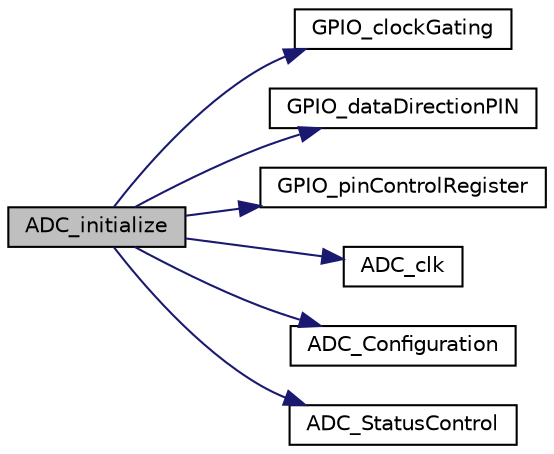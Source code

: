 digraph "ADC_initialize"
{
  edge [fontname="Helvetica",fontsize="10",labelfontname="Helvetica",labelfontsize="10"];
  node [fontname="Helvetica",fontsize="10",shape=record];
  rankdir="LR";
  Node2 [label="ADC_initialize",height=0.2,width=0.4,color="black", fillcolor="grey75", style="filled", fontcolor="black"];
  Node2 -> Node3 [color="midnightblue",fontsize="10",style="solid",fontname="Helvetica"];
  Node3 [label="GPIO_clockGating",height=0.2,width=0.4,color="black", fillcolor="white", style="filled",URL="$_g_p_i_o_8c.html#a621b0dc3536c64501a7a6c560b667355",tooltip="This function enables the GPIO clock by configuring the corresponding bit and register in the System ..."];
  Node2 -> Node4 [color="midnightblue",fontsize="10",style="solid",fontname="Helvetica"];
  Node4 [label="GPIO_dataDirectionPIN",height=0.2,width=0.4,color="black", fillcolor="white", style="filled",URL="$_g_p_i_o_8c.html#ab6dd1d7bf26b2a8127f5806288779dba",tooltip="This function configure specific pins of a GPIO port as input when 1 logic is written or output when ..."];
  Node2 -> Node5 [color="midnightblue",fontsize="10",style="solid",fontname="Helvetica"];
  Node5 [label="GPIO_pinControlRegister",height=0.2,width=0.4,color="black", fillcolor="white", style="filled",URL="$_g_p_i_o_8c.html#ab7610a9d041c1c33f8a3fbf348bf80ef"];
  Node2 -> Node6 [color="midnightblue",fontsize="10",style="solid",fontname="Helvetica"];
  Node6 [label="ADC_clk",height=0.2,width=0.4,color="black", fillcolor="white", style="filled",URL="$_a_d_c_driver_8c.html#a5e68f8e9a0547cd2ca65fa6d8cb56aa5",tooltip="It enables the ADC clock gating depending on the ADCNoType. "];
  Node2 -> Node7 [color="midnightblue",fontsize="10",style="solid",fontname="Helvetica"];
  Node7 [label="ADC_Configuration",height=0.2,width=0.4,color="black", fillcolor="white", style="filled",URL="$_a_d_c_driver_8c.html#ab5ac986bc568ea3d97dc0f01de08a5ac",tooltip="This function modifies the value of CFG1, CFG2 and CFG3 registers. "];
  Node2 -> Node8 [color="midnightblue",fontsize="10",style="solid",fontname="Helvetica"];
  Node8 [label="ADC_StatusControl",height=0.2,width=0.4,color="black", fillcolor="white", style="filled",URL="$_a_d_c_driver_8c.html#ae325b07f360e967dd8a5d210aecc3020",tooltip="It configures the SC1,SC2 and SC3 registers to specify modes of operation and other specifications..."];
}
